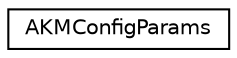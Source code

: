 digraph "Graphical Class Hierarchy"
{
 // LATEX_PDF_SIZE
  edge [fontname="Helvetica",fontsize="10",labelfontname="Helvetica",labelfontsize="10"];
  node [fontname="Helvetica",fontsize="10",shape=record];
  rankdir="LR";
  Node0 [label="AKMConfigParams",height=0.2,width=0.4,color="black", fillcolor="white", style="filled",URL="$struct_a_k_m_config_params.html",tooltip=" "];
}
